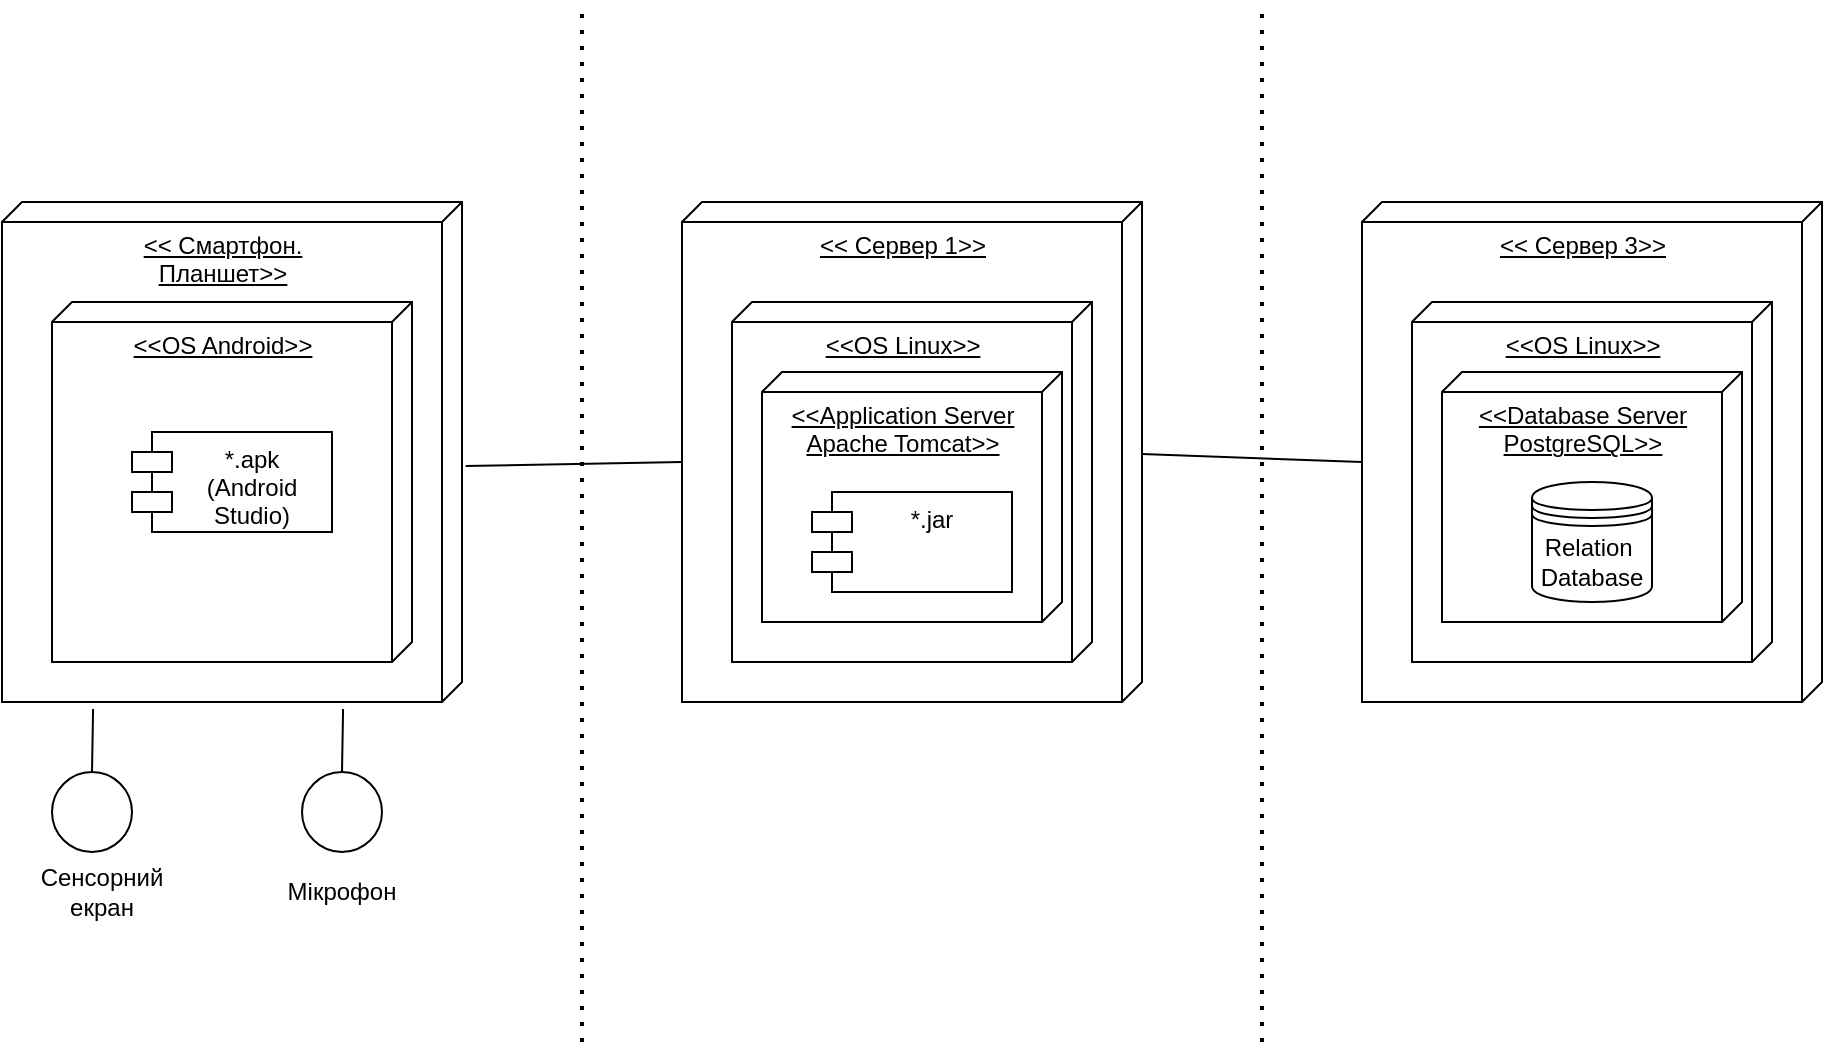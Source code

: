 <mxfile version="22.0.1" type="device">
  <diagram name="Page-1" id="9f46799a-70d6-7492-0946-bef42562c5a5">
    <mxGraphModel dx="1418" dy="868" grid="0" gridSize="10" guides="1" tooltips="1" connect="1" arrows="1" fold="1" page="1" pageScale="1" pageWidth="1100" pageHeight="850" background="none" math="0" shadow="0">
      <root>
        <mxCell id="0" />
        <mxCell id="1" parent="0" />
        <mxCell id="ZWZ4TqS6q02lusVHSzw_-1" value="&amp;lt;&amp;lt; Смартфон. &lt;br&gt;Планшет&amp;gt;&amp;gt;" style="verticalAlign=top;align=center;spacingTop=8;spacingLeft=2;spacingRight=12;shape=cube;size=10;direction=south;fontStyle=4;html=1;" parent="1" vertex="1">
          <mxGeometry x="70" y="140" width="230" height="250" as="geometry" />
        </mxCell>
        <mxCell id="ZWZ4TqS6q02lusVHSzw_-2" value="&amp;lt;&amp;lt;ОS Android&amp;gt;&amp;gt;" style="verticalAlign=top;align=center;spacingTop=8;spacingLeft=2;spacingRight=12;shape=cube;size=10;direction=south;fontStyle=4;html=1;" parent="1" vertex="1">
          <mxGeometry x="95" y="190" width="180" height="180" as="geometry" />
        </mxCell>
        <mxCell id="ZWZ4TqS6q02lusVHSzw_-3" value="*.apk&#xa;(Android &#xa;Studio)" style="shape=module;align=left;spacingLeft=20;align=center;verticalAlign=top;" parent="1" vertex="1">
          <mxGeometry x="135" y="255" width="100" height="50" as="geometry" />
        </mxCell>
        <mxCell id="ZWZ4TqS6q02lusVHSzw_-7" value="" style="ellipse;whiteSpace=wrap;html=1;aspect=fixed;" parent="1" vertex="1">
          <mxGeometry x="95" y="425" width="40" height="40" as="geometry" />
        </mxCell>
        <mxCell id="ZWZ4TqS6q02lusVHSzw_-8" value="Сенcорний екран" style="text;html=1;strokeColor=none;fillColor=none;align=center;verticalAlign=middle;whiteSpace=wrap;rounded=0;" parent="1" vertex="1">
          <mxGeometry x="90" y="470" width="60" height="30" as="geometry" />
        </mxCell>
        <mxCell id="ZWZ4TqS6q02lusVHSzw_-9" value="" style="endArrow=none;html=1;rounded=0;exitX=1.014;exitY=0.802;exitDx=0;exitDy=0;exitPerimeter=0;entryX=0.5;entryY=0;entryDx=0;entryDy=0;" parent="1" source="ZWZ4TqS6q02lusVHSzw_-1" target="ZWZ4TqS6q02lusVHSzw_-7" edge="1">
          <mxGeometry width="50" height="50" relative="1" as="geometry">
            <mxPoint x="570" y="360" as="sourcePoint" />
            <mxPoint x="620" y="310" as="targetPoint" />
          </mxGeometry>
        </mxCell>
        <mxCell id="ZWZ4TqS6q02lusVHSzw_-10" value="" style="ellipse;whiteSpace=wrap;html=1;aspect=fixed;" parent="1" vertex="1">
          <mxGeometry x="220" y="425" width="40" height="40" as="geometry" />
        </mxCell>
        <mxCell id="ZWZ4TqS6q02lusVHSzw_-11" value="" style="endArrow=none;html=1;rounded=0;exitX=1.014;exitY=0.802;exitDx=0;exitDy=0;exitPerimeter=0;entryX=0.5;entryY=0;entryDx=0;entryDy=0;" parent="1" target="ZWZ4TqS6q02lusVHSzw_-10" edge="1">
          <mxGeometry width="50" height="50" relative="1" as="geometry">
            <mxPoint x="240.54" y="393.5" as="sourcePoint" />
            <mxPoint x="745" y="310" as="targetPoint" />
          </mxGeometry>
        </mxCell>
        <mxCell id="ZWZ4TqS6q02lusVHSzw_-12" value="Мікрофон" style="text;html=1;strokeColor=none;fillColor=none;align=center;verticalAlign=middle;whiteSpace=wrap;rounded=0;" parent="1" vertex="1">
          <mxGeometry x="210" y="470" width="60" height="30" as="geometry" />
        </mxCell>
        <mxCell id="ZWZ4TqS6q02lusVHSzw_-13" value="&amp;lt;&amp;lt; Сервер 1&amp;gt;&amp;gt;" style="verticalAlign=top;align=center;spacingTop=8;spacingLeft=2;spacingRight=12;shape=cube;size=10;direction=south;fontStyle=4;html=1;" parent="1" vertex="1">
          <mxGeometry x="410" y="140" width="230" height="250" as="geometry" />
        </mxCell>
        <mxCell id="ZWZ4TqS6q02lusVHSzw_-14" value="&amp;lt;&amp;lt;ОS Linux&amp;gt;&amp;gt;" style="verticalAlign=top;align=center;spacingTop=8;spacingLeft=2;spacingRight=12;shape=cube;size=10;direction=south;fontStyle=4;html=1;" parent="1" vertex="1">
          <mxGeometry x="435" y="190" width="180" height="180" as="geometry" />
        </mxCell>
        <mxCell id="ZWZ4TqS6q02lusVHSzw_-22" value="&amp;lt;&amp;lt;Application Server &lt;br&gt;Apache Tomcat&amp;gt;&amp;gt;" style="verticalAlign=top;align=center;spacingTop=8;spacingLeft=2;spacingRight=12;shape=cube;size=10;direction=south;fontStyle=4;html=1;" parent="1" vertex="1">
          <mxGeometry x="450" y="225" width="150" height="125" as="geometry" />
        </mxCell>
        <mxCell id="ZWZ4TqS6q02lusVHSzw_-23" value="*.jar" style="shape=module;align=left;spacingLeft=20;align=center;verticalAlign=top;" parent="1" vertex="1">
          <mxGeometry x="475" y="285" width="100" height="50" as="geometry" />
        </mxCell>
        <mxCell id="ZWZ4TqS6q02lusVHSzw_-24" value="&amp;lt;&amp;lt; Сервер 3&amp;gt;&amp;gt;" style="verticalAlign=top;align=center;spacingTop=8;spacingLeft=2;spacingRight=12;shape=cube;size=10;direction=south;fontStyle=4;html=1;" parent="1" vertex="1">
          <mxGeometry x="750" y="140" width="230" height="250" as="geometry" />
        </mxCell>
        <mxCell id="ZWZ4TqS6q02lusVHSzw_-25" value="&amp;lt;&amp;lt;ОS Linux&amp;gt;&amp;gt;" style="verticalAlign=top;align=center;spacingTop=8;spacingLeft=2;spacingRight=12;shape=cube;size=10;direction=south;fontStyle=4;html=1;" parent="1" vertex="1">
          <mxGeometry x="775" y="190" width="180" height="180" as="geometry" />
        </mxCell>
        <mxCell id="ZWZ4TqS6q02lusVHSzw_-26" value="&amp;lt;&amp;lt;Database Server&lt;br&gt;PostgreSQL&amp;gt;&amp;gt;" style="verticalAlign=top;align=center;spacingTop=8;spacingLeft=2;spacingRight=12;shape=cube;size=10;direction=south;fontStyle=4;html=1;" parent="1" vertex="1">
          <mxGeometry x="790" y="225" width="150" height="125" as="geometry" />
        </mxCell>
        <mxCell id="ZWZ4TqS6q02lusVHSzw_-28" value="" style="shape=datastore;whiteSpace=wrap;html=1;" parent="1" vertex="1">
          <mxGeometry x="835" y="280" width="60" height="60" as="geometry" />
        </mxCell>
        <mxCell id="ZWZ4TqS6q02lusVHSzw_-29" value="Relation&amp;nbsp;&lt;br&gt;Database" style="text;html=1;strokeColor=none;fillColor=none;align=center;verticalAlign=middle;whiteSpace=wrap;rounded=0;" parent="1" vertex="1">
          <mxGeometry x="835" y="305" width="60" height="30" as="geometry" />
        </mxCell>
        <mxCell id="ZWZ4TqS6q02lusVHSzw_-30" value="" style="endArrow=none;html=1;rounded=0;exitX=0.528;exitY=-0.008;exitDx=0;exitDy=0;exitPerimeter=0;entryX=0;entryY=0;entryDx=130;entryDy=230;entryPerimeter=0;" parent="1" source="ZWZ4TqS6q02lusVHSzw_-1" target="ZWZ4TqS6q02lusVHSzw_-13" edge="1">
          <mxGeometry width="50" height="50" relative="1" as="geometry">
            <mxPoint x="570" y="360" as="sourcePoint" />
            <mxPoint x="620" y="310" as="targetPoint" />
          </mxGeometry>
        </mxCell>
        <mxCell id="ZWZ4TqS6q02lusVHSzw_-31" value="" style="endArrow=none;html=1;rounded=0;exitX=0.528;exitY=-0.008;exitDx=0;exitDy=0;exitPerimeter=0;entryX=0;entryY=0;entryDx=130;entryDy=230;entryPerimeter=0;" parent="1" target="ZWZ4TqS6q02lusVHSzw_-24" edge="1">
          <mxGeometry width="50" height="50" relative="1" as="geometry">
            <mxPoint x="640" y="266" as="sourcePoint" />
            <mxPoint x="748.16" y="264" as="targetPoint" />
          </mxGeometry>
        </mxCell>
        <mxCell id="ZWZ4TqS6q02lusVHSzw_-32" value="" style="endArrow=none;dashed=1;html=1;dashPattern=1 3;strokeWidth=2;rounded=0;" parent="1" edge="1">
          <mxGeometry width="50" height="50" relative="1" as="geometry">
            <mxPoint x="360" y="560" as="sourcePoint" />
            <mxPoint x="360" y="40" as="targetPoint" />
          </mxGeometry>
        </mxCell>
        <mxCell id="ZWZ4TqS6q02lusVHSzw_-33" value="" style="endArrow=none;dashed=1;html=1;dashPattern=1 3;strokeWidth=2;rounded=0;" parent="1" edge="1">
          <mxGeometry width="50" height="50" relative="1" as="geometry">
            <mxPoint x="700.0" y="560" as="sourcePoint" />
            <mxPoint x="700.0" y="40.0" as="targetPoint" />
          </mxGeometry>
        </mxCell>
      </root>
    </mxGraphModel>
  </diagram>
</mxfile>
